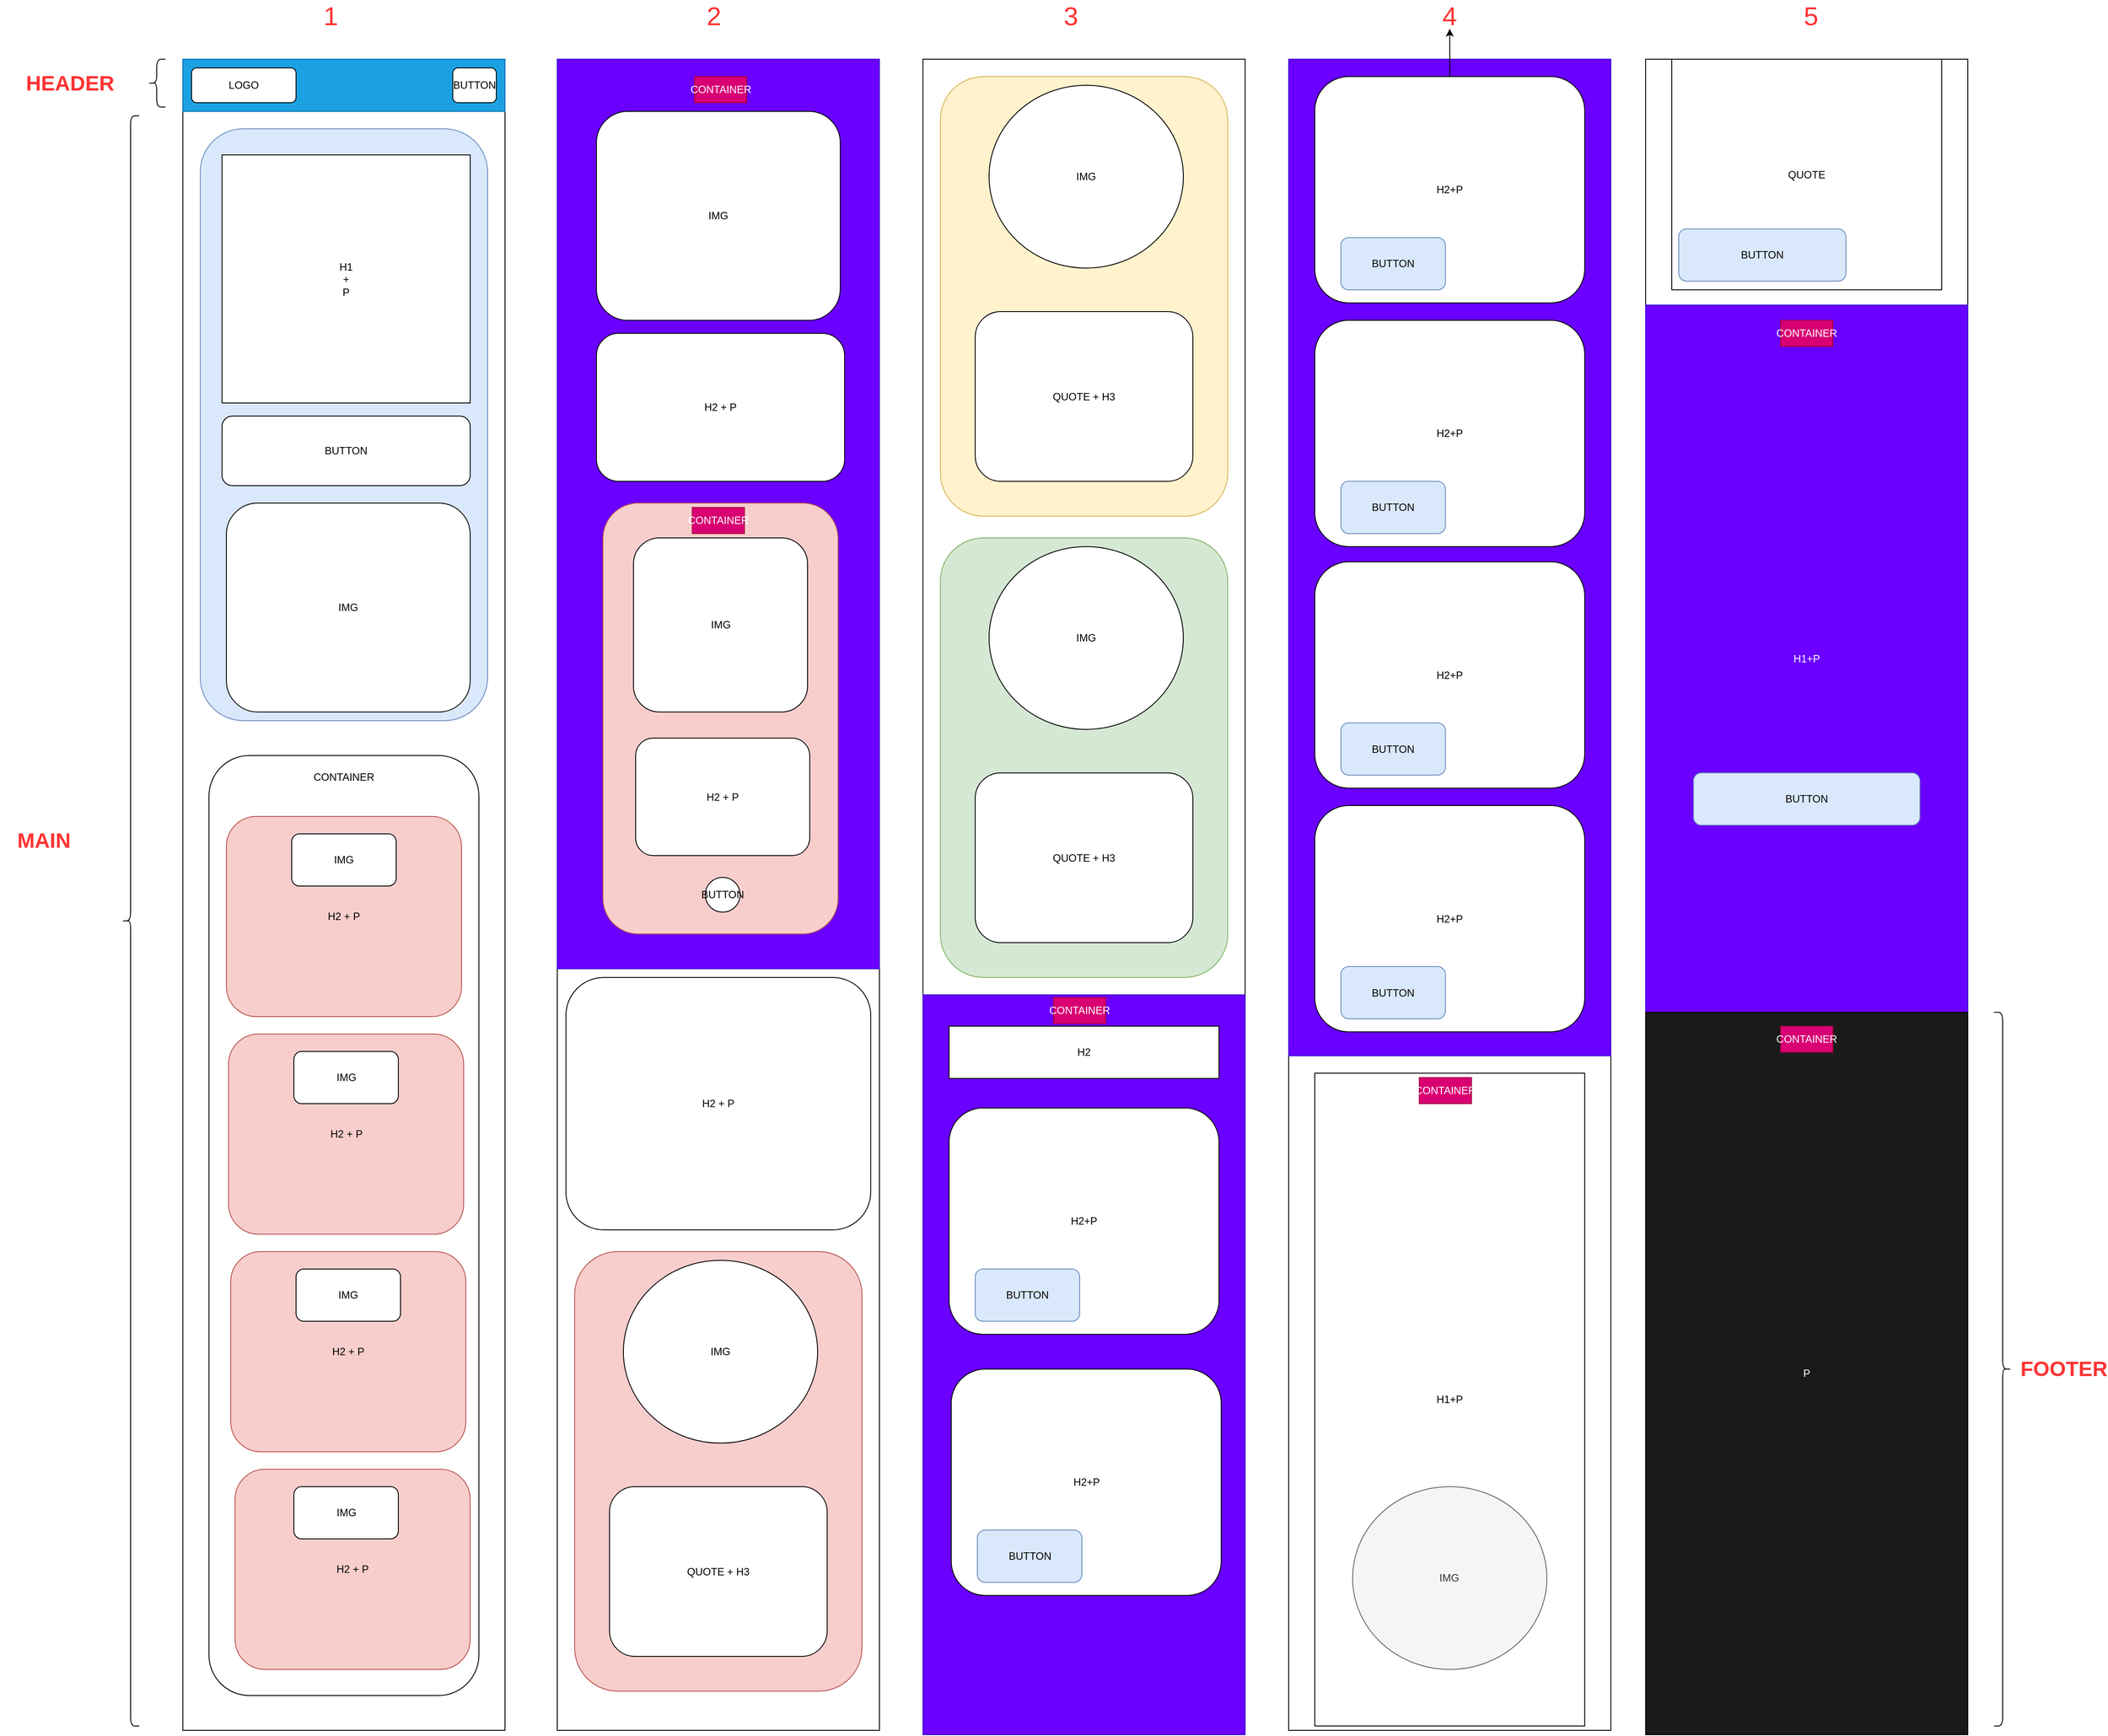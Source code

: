 <mxfile version="16.6.1" type="device"><diagram id="zVE-64KHVHx2ybsEzfhZ" name="Page-1"><mxGraphModel dx="532" dy="2737" grid="1" gridSize="10" guides="1" tooltips="1" connect="1" arrows="1" fold="1" page="1" pageScale="1" pageWidth="827" pageHeight="1169" math="0" shadow="0"><root><mxCell id="0"/><mxCell id="1" parent="0"/><mxCell id="1nhKB38xCdPpwGf2z_vS-1" value="" style="rounded=0;whiteSpace=wrap;html=1;" vertex="1" parent="1"><mxGeometry x="290" y="-375" width="370" height="1920" as="geometry"/></mxCell><mxCell id="1nhKB38xCdPpwGf2z_vS-2" value="" style="rounded=0;whiteSpace=wrap;html=1;fillColor=#1ba1e2;strokeColor=#006EAF;fontColor=#ffffff;" vertex="1" parent="1"><mxGeometry x="290" y="-375" width="370" height="60" as="geometry"/></mxCell><mxCell id="1nhKB38xCdPpwGf2z_vS-4" value="LOGO" style="rounded=1;whiteSpace=wrap;html=1;" vertex="1" parent="1"><mxGeometry x="300" y="-365" width="120" height="40" as="geometry"/></mxCell><mxCell id="1nhKB38xCdPpwGf2z_vS-6" value="BUTTON" style="rounded=1;whiteSpace=wrap;html=1;" vertex="1" parent="1"><mxGeometry x="600" y="-365" width="50" height="40" as="geometry"/></mxCell><mxCell id="1nhKB38xCdPpwGf2z_vS-7" value="" style="rounded=1;whiteSpace=wrap;html=1;fillColor=#dae8fc;strokeColor=#6c8ebf;" vertex="1" parent="1"><mxGeometry x="310" y="-295" width="330" height="680" as="geometry"/></mxCell><mxCell id="1nhKB38xCdPpwGf2z_vS-8" value="H1&lt;br&gt;+&lt;br&gt;P" style="whiteSpace=wrap;html=1;aspect=fixed;" vertex="1" parent="1"><mxGeometry x="335" y="-265" width="285" height="285" as="geometry"/></mxCell><mxCell id="1nhKB38xCdPpwGf2z_vS-10" value="BUTTON" style="rounded=1;whiteSpace=wrap;html=1;" vertex="1" parent="1"><mxGeometry x="335" y="35" width="285" height="80" as="geometry"/></mxCell><mxCell id="1nhKB38xCdPpwGf2z_vS-15" value="IMG" style="rounded=1;whiteSpace=wrap;html=1;" vertex="1" parent="1"><mxGeometry x="340" y="135" width="280" height="240" as="geometry"/></mxCell><mxCell id="1nhKB38xCdPpwGf2z_vS-16" value="" style="rounded=1;whiteSpace=wrap;html=1;" vertex="1" parent="1"><mxGeometry x="320" y="425" width="310" height="1080" as="geometry"/></mxCell><mxCell id="1nhKB38xCdPpwGf2z_vS-17" value="CONTAINER" style="text;html=1;strokeColor=none;fillColor=none;align=center;verticalAlign=middle;whiteSpace=wrap;rounded=0;" vertex="1" parent="1"><mxGeometry x="445" y="435" width="60" height="30" as="geometry"/></mxCell><mxCell id="1nhKB38xCdPpwGf2z_vS-18" value="H2 + P" style="rounded=1;whiteSpace=wrap;html=1;fillColor=#f8cecc;strokeColor=#b85450;" vertex="1" parent="1"><mxGeometry x="340" y="495" width="270" height="230" as="geometry"/></mxCell><mxCell id="1nhKB38xCdPpwGf2z_vS-22" value="IMG" style="rounded=1;whiteSpace=wrap;html=1;" vertex="1" parent="1"><mxGeometry x="415" y="515" width="120" height="60" as="geometry"/></mxCell><mxCell id="1nhKB38xCdPpwGf2z_vS-23" value="H2 + P" style="rounded=1;whiteSpace=wrap;html=1;fillColor=#f8cecc;strokeColor=#b85450;" vertex="1" parent="1"><mxGeometry x="342.5" y="745" width="270" height="230" as="geometry"/></mxCell><mxCell id="1nhKB38xCdPpwGf2z_vS-24" value="IMG" style="rounded=1;whiteSpace=wrap;html=1;" vertex="1" parent="1"><mxGeometry x="417.5" y="765" width="120" height="60" as="geometry"/></mxCell><mxCell id="1nhKB38xCdPpwGf2z_vS-25" value="H2 + P" style="rounded=1;whiteSpace=wrap;html=1;fillColor=#f8cecc;strokeColor=#b85450;" vertex="1" parent="1"><mxGeometry x="345" y="995" width="270" height="230" as="geometry"/></mxCell><mxCell id="1nhKB38xCdPpwGf2z_vS-26" value="IMG" style="rounded=1;whiteSpace=wrap;html=1;" vertex="1" parent="1"><mxGeometry x="420" y="1015" width="120" height="60" as="geometry"/></mxCell><mxCell id="1nhKB38xCdPpwGf2z_vS-27" value="H2 + P" style="rounded=1;whiteSpace=wrap;html=1;fillColor=#f8cecc;strokeColor=#b85450;" vertex="1" parent="1"><mxGeometry x="350" y="1245" width="270" height="230" as="geometry"/></mxCell><mxCell id="1nhKB38xCdPpwGf2z_vS-28" value="IMG" style="rounded=1;whiteSpace=wrap;html=1;" vertex="1" parent="1"><mxGeometry x="417.5" y="1265" width="120" height="60" as="geometry"/></mxCell><mxCell id="1nhKB38xCdPpwGf2z_vS-29" value="" style="rounded=0;whiteSpace=wrap;html=1;" vertex="1" parent="1"><mxGeometry x="720" y="-375" width="370" height="1920" as="geometry"/></mxCell><mxCell id="1nhKB38xCdPpwGf2z_vS-43" value="H2 + P" style="rounded=1;whiteSpace=wrap;html=1;" vertex="1" parent="1"><mxGeometry x="730" y="680" width="350" height="290" as="geometry"/></mxCell><mxCell id="1nhKB38xCdPpwGf2z_vS-45" value="" style="rounded=1;whiteSpace=wrap;html=1;fillColor=#f8cecc;strokeColor=#b85450;" vertex="1" parent="1"><mxGeometry x="740" y="995" width="330" height="505" as="geometry"/></mxCell><mxCell id="1nhKB38xCdPpwGf2z_vS-48" value="" style="rounded=0;whiteSpace=wrap;html=1;fillColor=#6a00ff;fontColor=#ffffff;strokeColor=#3700CC;" vertex="1" parent="1"><mxGeometry x="720" y="-375" width="370" height="1045" as="geometry"/></mxCell><mxCell id="1nhKB38xCdPpwGf2z_vS-50" value="CONTAINER" style="text;html=1;strokeColor=#A50040;fillColor=#d80073;align=center;verticalAlign=middle;whiteSpace=wrap;rounded=0;fontColor=#ffffff;" vertex="1" parent="1"><mxGeometry x="877.5" y="-355" width="60" height="30" as="geometry"/></mxCell><mxCell id="1nhKB38xCdPpwGf2z_vS-36" value="IMG" style="rounded=1;whiteSpace=wrap;html=1;" vertex="1" parent="1"><mxGeometry x="765" y="-315" width="280" height="240" as="geometry"/></mxCell><mxCell id="1nhKB38xCdPpwGf2z_vS-35" value="H2 + P" style="rounded=1;whiteSpace=wrap;html=1;" vertex="1" parent="1"><mxGeometry x="765" y="-60" width="285" height="170" as="geometry"/></mxCell><mxCell id="1nhKB38xCdPpwGf2z_vS-41" value="" style="rounded=1;whiteSpace=wrap;html=1;fillColor=#f8cecc;strokeColor=#b85450;" vertex="1" parent="1"><mxGeometry x="772.5" y="135" width="270" height="495" as="geometry"/></mxCell><mxCell id="1nhKB38xCdPpwGf2z_vS-42" value="IMG" style="rounded=1;whiteSpace=wrap;html=1;" vertex="1" parent="1"><mxGeometry x="807.5" y="175" width="200" height="200" as="geometry"/></mxCell><mxCell id="1nhKB38xCdPpwGf2z_vS-51" value="CONTAINER" style="text;html=1;strokeColor=#A50040;fillColor=#d80073;align=center;verticalAlign=middle;whiteSpace=wrap;rounded=0;fontColor=#ffffff;" vertex="1" parent="1"><mxGeometry x="875" y="140" width="60" height="30" as="geometry"/></mxCell><mxCell id="1nhKB38xCdPpwGf2z_vS-52" value="H2 + P" style="rounded=1;whiteSpace=wrap;html=1;" vertex="1" parent="1"><mxGeometry x="810" y="405" width="200" height="135" as="geometry"/></mxCell><mxCell id="1nhKB38xCdPpwGf2z_vS-53" value="BUTTON" style="ellipse;whiteSpace=wrap;html=1;" vertex="1" parent="1"><mxGeometry x="890" y="565" width="40" height="40" as="geometry"/></mxCell><mxCell id="1nhKB38xCdPpwGf2z_vS-54" value="IMG" style="ellipse;whiteSpace=wrap;html=1;" vertex="1" parent="1"><mxGeometry x="795.94" y="1005" width="223.13" height="210" as="geometry"/></mxCell><mxCell id="1nhKB38xCdPpwGf2z_vS-55" value="QUOTE + H3" style="rounded=1;whiteSpace=wrap;html=1;" vertex="1" parent="1"><mxGeometry x="780" y="1265" width="250" height="195" as="geometry"/></mxCell><mxCell id="1nhKB38xCdPpwGf2z_vS-56" value="" style="rounded=0;whiteSpace=wrap;html=1;" vertex="1" parent="1"><mxGeometry x="1140" y="-375" width="370" height="1920" as="geometry"/></mxCell><mxCell id="1nhKB38xCdPpwGf2z_vS-57" value="" style="rounded=1;whiteSpace=wrap;html=1;fillColor=#fff2cc;strokeColor=#d6b656;" vertex="1" parent="1"><mxGeometry x="1160" y="-355" width="330" height="505" as="geometry"/></mxCell><mxCell id="1nhKB38xCdPpwGf2z_vS-58" value="IMG" style="ellipse;whiteSpace=wrap;html=1;" vertex="1" parent="1"><mxGeometry x="1215.94" y="-345" width="223.13" height="210" as="geometry"/></mxCell><mxCell id="1nhKB38xCdPpwGf2z_vS-59" value="QUOTE + H3" style="rounded=1;whiteSpace=wrap;html=1;" vertex="1" parent="1"><mxGeometry x="1200" y="-85" width="250" height="195" as="geometry"/></mxCell><mxCell id="1nhKB38xCdPpwGf2z_vS-60" value="" style="rounded=1;whiteSpace=wrap;html=1;fillColor=#d5e8d4;strokeColor=#82b366;" vertex="1" parent="1"><mxGeometry x="1160" y="175" width="330" height="505" as="geometry"/></mxCell><mxCell id="1nhKB38xCdPpwGf2z_vS-61" value="IMG" style="ellipse;whiteSpace=wrap;html=1;" vertex="1" parent="1"><mxGeometry x="1215.94" y="185" width="223.13" height="210" as="geometry"/></mxCell><mxCell id="1nhKB38xCdPpwGf2z_vS-62" value="QUOTE + H3" style="rounded=1;whiteSpace=wrap;html=1;" vertex="1" parent="1"><mxGeometry x="1200" y="445" width="250" height="195" as="geometry"/></mxCell><mxCell id="1nhKB38xCdPpwGf2z_vS-63" value="" style="rounded=0;whiteSpace=wrap;html=1;fillColor=#6a00ff;fontColor=#ffffff;strokeColor=#3700CC;" vertex="1" parent="1"><mxGeometry x="1140" y="700" width="370" height="850" as="geometry"/></mxCell><mxCell id="1nhKB38xCdPpwGf2z_vS-64" value="H2" style="rounded=0;whiteSpace=wrap;html=1;" vertex="1" parent="1"><mxGeometry x="1170" y="736" width="310" height="60" as="geometry"/></mxCell><mxCell id="1nhKB38xCdPpwGf2z_vS-65" value="H2+P" style="rounded=1;whiteSpace=wrap;html=1;" vertex="1" parent="1"><mxGeometry x="1170" y="830" width="310" height="260" as="geometry"/></mxCell><mxCell id="1nhKB38xCdPpwGf2z_vS-66" value="BUTTON" style="rounded=1;whiteSpace=wrap;html=1;fillColor=#dae8fc;strokeColor=#6c8ebf;" vertex="1" parent="1"><mxGeometry x="1200" y="1015" width="120" height="60" as="geometry"/></mxCell><mxCell id="1nhKB38xCdPpwGf2z_vS-67" value="H2+P" style="rounded=1;whiteSpace=wrap;html=1;" vertex="1" parent="1"><mxGeometry x="1172.51" y="1130" width="310" height="260" as="geometry"/></mxCell><mxCell id="1nhKB38xCdPpwGf2z_vS-68" value="BUTTON" style="rounded=1;whiteSpace=wrap;html=1;fillColor=#dae8fc;strokeColor=#6c8ebf;" vertex="1" parent="1"><mxGeometry x="1202.51" y="1315" width="120" height="60" as="geometry"/></mxCell><mxCell id="1nhKB38xCdPpwGf2z_vS-69" value="" style="rounded=0;whiteSpace=wrap;html=1;" vertex="1" parent="1"><mxGeometry x="1560" y="-375" width="370" height="1920" as="geometry"/></mxCell><mxCell id="1nhKB38xCdPpwGf2z_vS-70" value="" style="rounded=0;whiteSpace=wrap;html=1;fillColor=#6a00ff;fontColor=#ffffff;strokeColor=#3700CC;" vertex="1" parent="1"><mxGeometry x="1560" y="-375" width="370" height="1145" as="geometry"/></mxCell><mxCell id="1nhKB38xCdPpwGf2z_vS-97" value="" style="edgeStyle=orthogonalEdgeStyle;rounded=0;orthogonalLoop=1;jettySize=auto;html=1;fontSize=30;fontColor=#FF3333;" edge="1" parent="1" source="1nhKB38xCdPpwGf2z_vS-71" target="1nhKB38xCdPpwGf2z_vS-95"><mxGeometry relative="1" as="geometry"/></mxCell><mxCell id="1nhKB38xCdPpwGf2z_vS-71" value="H2+P" style="rounded=1;whiteSpace=wrap;html=1;" vertex="1" parent="1"><mxGeometry x="1590" y="-355" width="310" height="260" as="geometry"/></mxCell><mxCell id="1nhKB38xCdPpwGf2z_vS-72" value="BUTTON" style="rounded=1;whiteSpace=wrap;html=1;fillColor=#dae8fc;strokeColor=#6c8ebf;" vertex="1" parent="1"><mxGeometry x="1620" y="-170" width="120" height="60" as="geometry"/></mxCell><mxCell id="1nhKB38xCdPpwGf2z_vS-73" value="H2+P" style="rounded=1;whiteSpace=wrap;html=1;" vertex="1" parent="1"><mxGeometry x="1590" y="-75" width="310" height="260" as="geometry"/></mxCell><mxCell id="1nhKB38xCdPpwGf2z_vS-74" value="BUTTON" style="rounded=1;whiteSpace=wrap;html=1;fillColor=#dae8fc;strokeColor=#6c8ebf;" vertex="1" parent="1"><mxGeometry x="1620" y="110" width="120" height="60" as="geometry"/></mxCell><mxCell id="1nhKB38xCdPpwGf2z_vS-75" value="H2+P" style="rounded=1;whiteSpace=wrap;html=1;" vertex="1" parent="1"><mxGeometry x="1590" y="202.5" width="310" height="260" as="geometry"/></mxCell><mxCell id="1nhKB38xCdPpwGf2z_vS-76" value="BUTTON" style="rounded=1;whiteSpace=wrap;html=1;fillColor=#dae8fc;strokeColor=#6c8ebf;" vertex="1" parent="1"><mxGeometry x="1620" y="387.5" width="120" height="60" as="geometry"/></mxCell><mxCell id="1nhKB38xCdPpwGf2z_vS-77" value="H2+P" style="rounded=1;whiteSpace=wrap;html=1;" vertex="1" parent="1"><mxGeometry x="1590" y="482.5" width="310" height="260" as="geometry"/></mxCell><mxCell id="1nhKB38xCdPpwGf2z_vS-78" value="BUTTON" style="rounded=1;whiteSpace=wrap;html=1;fillColor=#dae8fc;strokeColor=#6c8ebf;" vertex="1" parent="1"><mxGeometry x="1620" y="667.5" width="120" height="60" as="geometry"/></mxCell><mxCell id="1nhKB38xCdPpwGf2z_vS-79" value="H1+P" style="rounded=0;whiteSpace=wrap;html=1;" vertex="1" parent="1"><mxGeometry x="1590" y="790" width="310" height="750" as="geometry"/></mxCell><mxCell id="1nhKB38xCdPpwGf2z_vS-81" value="IMG" style="ellipse;whiteSpace=wrap;html=1;fillColor=#f5f5f5;fontColor=#333333;strokeColor=#666666;" vertex="1" parent="1"><mxGeometry x="1633.44" y="1265" width="223.13" height="210" as="geometry"/></mxCell><mxCell id="1nhKB38xCdPpwGf2z_vS-82" value="" style="rounded=0;whiteSpace=wrap;html=1;" vertex="1" parent="1"><mxGeometry x="1970" y="-375" width="370" height="1920" as="geometry"/></mxCell><mxCell id="1nhKB38xCdPpwGf2z_vS-83" value="QUOTE" style="rounded=0;whiteSpace=wrap;html=1;" vertex="1" parent="1"><mxGeometry x="2000" y="-375" width="310" height="265" as="geometry"/></mxCell><mxCell id="1nhKB38xCdPpwGf2z_vS-84" value="BUTTON" style="rounded=1;whiteSpace=wrap;html=1;fillColor=#dae8fc;strokeColor=#6c8ebf;" vertex="1" parent="1"><mxGeometry x="2008" y="-180" width="192" height="60" as="geometry"/></mxCell><mxCell id="1nhKB38xCdPpwGf2z_vS-85" value="H1+P" style="rounded=0;whiteSpace=wrap;html=1;fillColor=#6a00ff;fontColor=#ffffff;strokeColor=#3700CC;" vertex="1" parent="1"><mxGeometry x="1970" y="-92.5" width="370" height="812.5" as="geometry"/></mxCell><mxCell id="1nhKB38xCdPpwGf2z_vS-86" value="CONTAINER" style="text;html=1;strokeColor=#A50040;fillColor=#d80073;align=center;verticalAlign=middle;whiteSpace=wrap;rounded=0;fontColor=#ffffff;" vertex="1" parent="1"><mxGeometry x="2125" y="-75" width="60" height="30" as="geometry"/></mxCell><mxCell id="1nhKB38xCdPpwGf2z_vS-87" value="CONTAINER" style="text;html=1;strokeColor=#A50040;fillColor=#d80073;align=center;verticalAlign=middle;whiteSpace=wrap;rounded=0;fontColor=#ffffff;" vertex="1" parent="1"><mxGeometry x="1710" y="795" width="60" height="30" as="geometry"/></mxCell><mxCell id="1nhKB38xCdPpwGf2z_vS-88" value="CONTAINER" style="text;html=1;strokeColor=#A50040;fillColor=#d80073;align=center;verticalAlign=middle;whiteSpace=wrap;rounded=0;fontColor=#ffffff;" vertex="1" parent="1"><mxGeometry x="1290" y="703" width="60" height="30" as="geometry"/></mxCell><mxCell id="1nhKB38xCdPpwGf2z_vS-89" value="BUTTON" style="rounded=1;whiteSpace=wrap;html=1;fillColor=#dae8fc;strokeColor=#6c8ebf;" vertex="1" parent="1"><mxGeometry x="2025" y="445" width="260" height="60" as="geometry"/></mxCell><mxCell id="1nhKB38xCdPpwGf2z_vS-90" value="&lt;font color=&quot;#ffffff&quot;&gt;P&lt;/font&gt;" style="rounded=0;whiteSpace=wrap;html=1;fillColor=#1A1A1A;" vertex="1" parent="1"><mxGeometry x="1970" y="720" width="370" height="830" as="geometry"/></mxCell><mxCell id="1nhKB38xCdPpwGf2z_vS-91" value="CONTAINER" style="text;html=1;strokeColor=#A50040;fillColor=#d80073;align=center;verticalAlign=middle;whiteSpace=wrap;rounded=0;fontColor=#ffffff;" vertex="1" parent="1"><mxGeometry x="2125" y="736" width="60" height="30" as="geometry"/></mxCell><mxCell id="1nhKB38xCdPpwGf2z_vS-92" value="&lt;font color=&quot;#ff3333&quot;&gt;1&lt;/font&gt;" style="text;html=1;strokeColor=none;fillColor=none;align=center;verticalAlign=middle;whiteSpace=wrap;rounded=0;fontColor=#FFFFFF;fontSize=30;" vertex="1" parent="1"><mxGeometry x="430" y="-440" width="60" height="30" as="geometry"/></mxCell><mxCell id="1nhKB38xCdPpwGf2z_vS-93" value="&lt;font color=&quot;#ff3333&quot;&gt;2&lt;/font&gt;" style="text;html=1;strokeColor=none;fillColor=none;align=center;verticalAlign=middle;whiteSpace=wrap;rounded=0;fontColor=#FFFFFF;fontSize=30;" vertex="1" parent="1"><mxGeometry x="870" y="-440" width="60" height="30" as="geometry"/></mxCell><mxCell id="1nhKB38xCdPpwGf2z_vS-94" value="&lt;font color=&quot;#ff3333&quot;&gt;3&lt;/font&gt;" style="text;html=1;strokeColor=none;fillColor=none;align=center;verticalAlign=middle;whiteSpace=wrap;rounded=0;fontColor=#FFFFFF;fontSize=30;" vertex="1" parent="1"><mxGeometry x="1280" y="-440" width="60" height="30" as="geometry"/></mxCell><mxCell id="1nhKB38xCdPpwGf2z_vS-95" value="&lt;font color=&quot;#ff3333&quot;&gt;4&lt;/font&gt;" style="text;html=1;strokeColor=none;fillColor=none;align=center;verticalAlign=middle;whiteSpace=wrap;rounded=0;fontColor=#FFFFFF;fontSize=30;" vertex="1" parent="1"><mxGeometry x="1715.01" y="-440" width="60" height="30" as="geometry"/></mxCell><mxCell id="1nhKB38xCdPpwGf2z_vS-96" value="&lt;font color=&quot;#ff3333&quot;&gt;5&lt;/font&gt;" style="text;html=1;strokeColor=none;fillColor=none;align=center;verticalAlign=middle;whiteSpace=wrap;rounded=0;fontColor=#FFFFFF;fontSize=30;" vertex="1" parent="1"><mxGeometry x="2130" y="-440" width="60" height="30" as="geometry"/></mxCell><mxCell id="1nhKB38xCdPpwGf2z_vS-98" value="" style="shape=curlyBracket;whiteSpace=wrap;html=1;rounded=1;fontSize=30;fontColor=#FF3333;fillColor=#1A1A1A;" vertex="1" parent="1"><mxGeometry x="250" y="-375" width="20" height="55" as="geometry"/></mxCell><mxCell id="1nhKB38xCdPpwGf2z_vS-99" value="HEADER" style="text;strokeColor=none;fillColor=none;html=1;fontSize=24;fontStyle=1;verticalAlign=middle;align=center;fontColor=#FF3333;" vertex="1" parent="1"><mxGeometry x="110" y="-367.5" width="100" height="40" as="geometry"/></mxCell><mxCell id="1nhKB38xCdPpwGf2z_vS-100" value="" style="shape=curlyBracket;whiteSpace=wrap;html=1;rounded=1;fontSize=30;fontColor=#FF3333;fillColor=#1A1A1A;" vertex="1" parent="1"><mxGeometry x="220" y="-310" width="20" height="1850" as="geometry"/></mxCell><mxCell id="1nhKB38xCdPpwGf2z_vS-101" value="MAIN" style="text;strokeColor=none;fillColor=none;html=1;fontSize=24;fontStyle=1;verticalAlign=middle;align=center;fontColor=#FF3333;" vertex="1" parent="1"><mxGeometry x="80" y="502.5" width="100" height="40" as="geometry"/></mxCell><mxCell id="1nhKB38xCdPpwGf2z_vS-102" value="" style="shape=curlyBracket;whiteSpace=wrap;html=1;rounded=1;flipH=1;fontSize=30;fontColor=#FF3333;fillColor=#1A1A1A;" vertex="1" parent="1"><mxGeometry x="2370" y="720" width="20" height="820" as="geometry"/></mxCell><mxCell id="1nhKB38xCdPpwGf2z_vS-103" value="FOOTER" style="text;strokeColor=none;fillColor=none;html=1;fontSize=24;fontStyle=1;verticalAlign=middle;align=center;fontColor=#FF3333;" vertex="1" parent="1"><mxGeometry x="2400" y="1110" width="100" height="40" as="geometry"/></mxCell></root></mxGraphModel></diagram></mxfile>